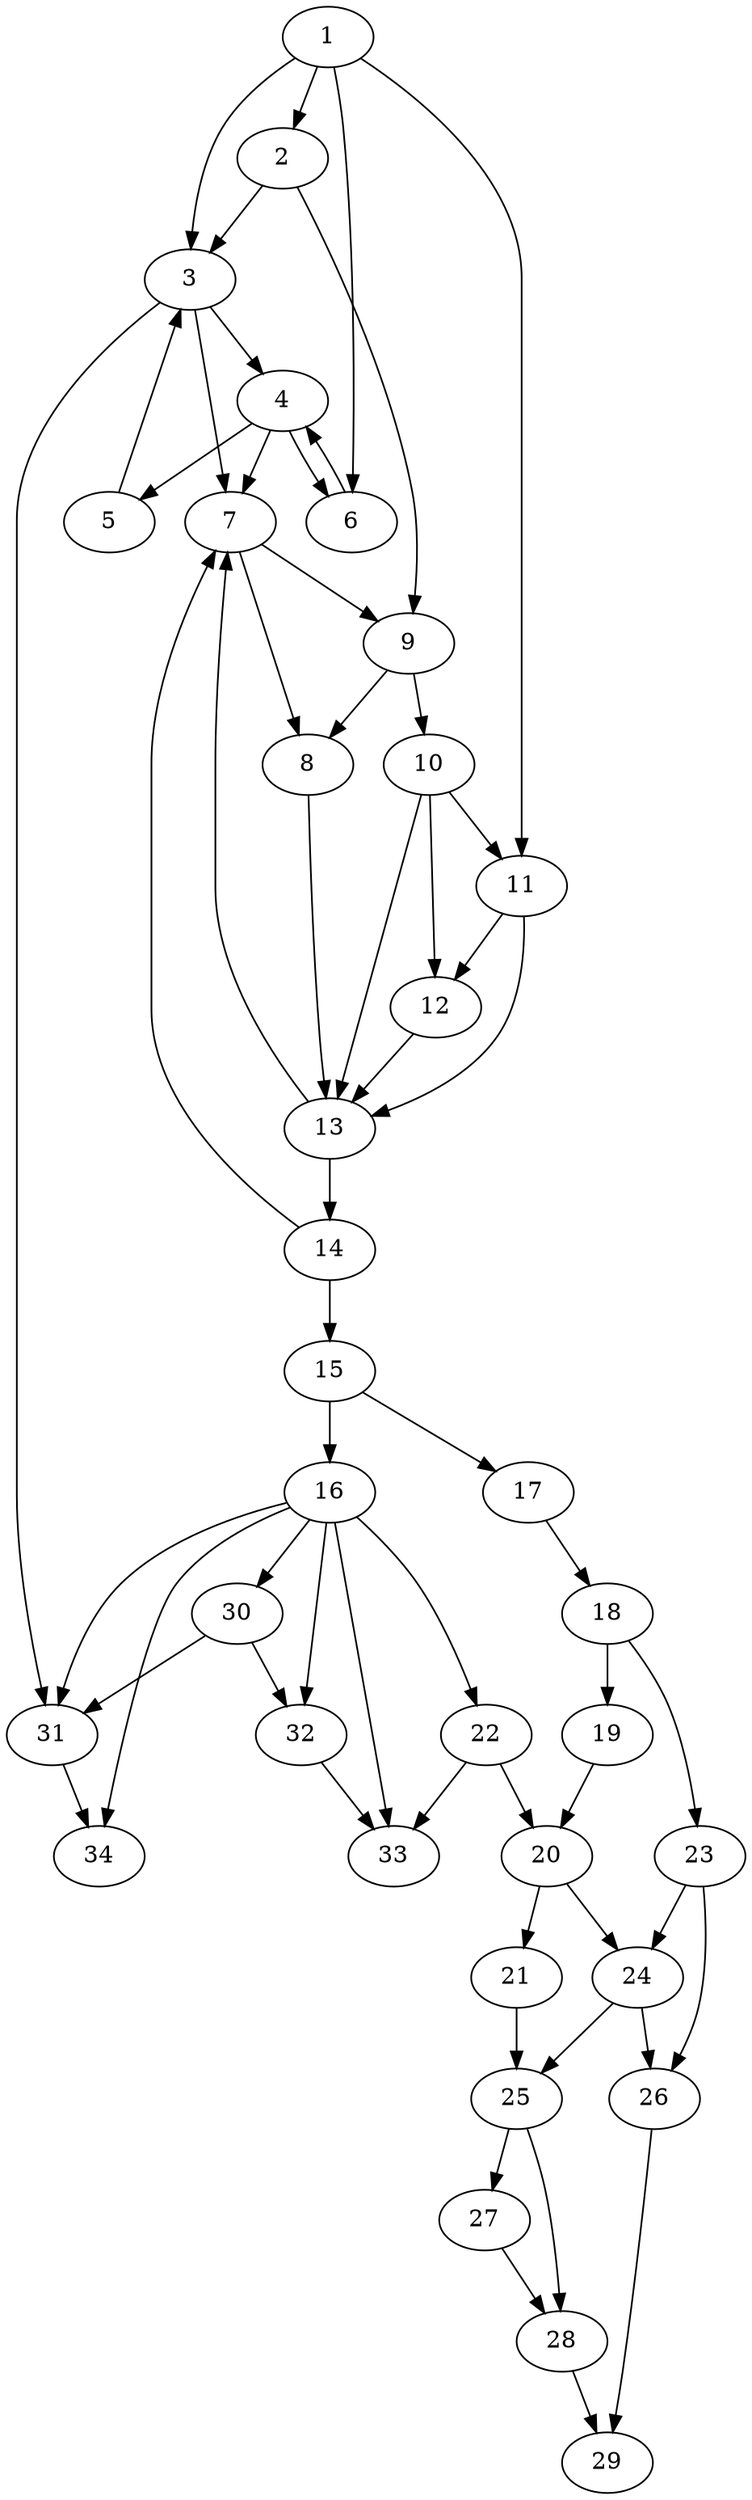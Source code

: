 digraph G {
0[label=1];
1[label=2];
2[label=3];
3[label=4];
4[label=5];
5[label=6];
6[label=7];
7[label=8];
8[label=9];
9[label=10];
10[label=11];
11[label=12];
12[label=13];
13[label=14];
14[label=15];
15[label=16];
16[label=17];
17[label=18];
18[label=19];
19[label=20];
20[label=21];
21[label=22];
22[label=23];
23[label=24];
24[label=25];
25[label=26];
26[label=27];
27[label=28];
28[label=29];
29[label=30];
30[label=31];
31[label=32];
32[label=33];
33[label=34];
0->1 ;
0->2 ;
0->5 ;
0->10 ;
1->2 ;
1->8 ;
2->3 ;
2->6 ;
2->30 ;
3->4 ;
3->5 ;
3->6 ;
4->2 ;
5->3 ;
6->7 ;
6->8 ;
7->12 ;
8->7 ;
8->9 ;
9->10 ;
9->11 ;
9->12 ;
10->11 ;
10->12 ;
11->12 ;
12->6 ;
12->13 ;
13->6 ;
13->14 ;
14->15 ;
14->16 ;
15->21 ;
15->29 ;
15->30 ;
15->31 ;
15->32 ;
15->33 ;
16->17 ;
17->18 ;
17->22 ;
18->19 ;
19->20 ;
19->23 ;
20->24 ;
21->19 ;
21->32 ;
22->23 ;
22->25 ;
23->24 ;
23->25 ;
24->26 ;
24->27 ;
25->28 ;
26->27 ;
27->28 ;
29->30 ;
29->31 ;
30->33 ;
31->32 ;
}
